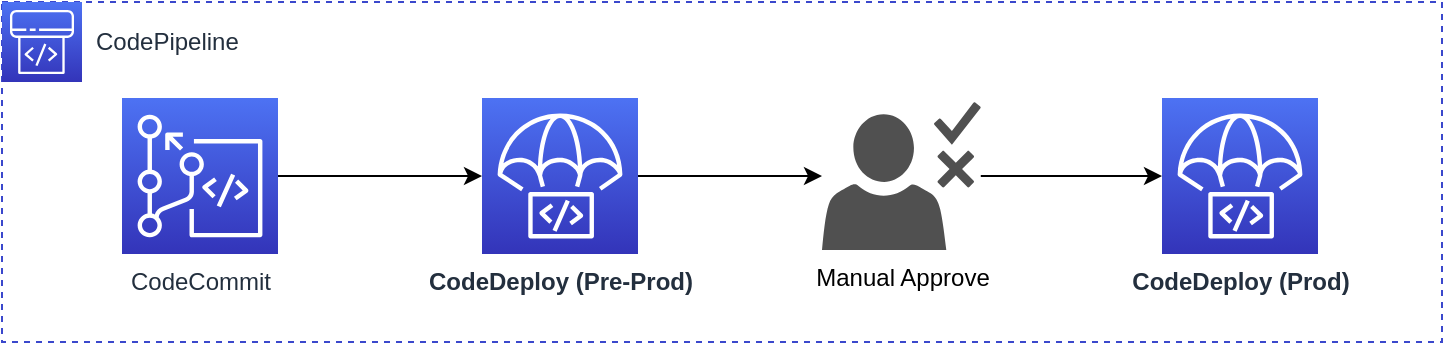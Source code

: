 <mxfile version="21.5.1" type="device">
  <diagram name="Page-1" id="KgE1cDvBtGgeuMMxEC3L">
    <mxGraphModel dx="778" dy="831" grid="1" gridSize="10" guides="1" tooltips="1" connect="1" arrows="1" fold="1" page="1" pageScale="1" pageWidth="827" pageHeight="1169" math="0" shadow="0">
      <root>
        <mxCell id="0" />
        <mxCell id="1" parent="0" />
        <mxCell id="uTawatUxUk_wystbddiD-1" value="" style="rounded=0;whiteSpace=wrap;html=1;fillColor=none;dashed=1;strokeColor=#3b48cc;" vertex="1" parent="1">
          <mxGeometry x="260" y="280" width="720" height="170" as="geometry" />
        </mxCell>
        <mxCell id="uTawatUxUk_wystbddiD-3" value="CodePipeline" style="sketch=0;points=[[0,0,0],[0.25,0,0],[0.5,0,0],[0.75,0,0],[1,0,0],[0,1,0],[0.25,1,0],[0.5,1,0],[0.75,1,0],[1,1,0],[0,0.25,0],[0,0.5,0],[0,0.75,0],[1,0.25,0],[1,0.5,0],[1,0.75,0]];outlineConnect=0;fontColor=#232F3E;gradientColor=#4D72F3;gradientDirection=north;fillColor=#3334B9;strokeColor=#ffffff;dashed=0;verticalLabelPosition=middle;verticalAlign=middle;align=left;html=1;fontSize=12;fontStyle=0;aspect=fixed;shape=mxgraph.aws4.resourceIcon;resIcon=mxgraph.aws4.codepipeline;labelPosition=right;spacingLeft=5;" vertex="1" parent="1">
          <mxGeometry x="260" y="280" width="40" height="40" as="geometry" />
        </mxCell>
        <mxCell id="uTawatUxUk_wystbddiD-13" style="edgeStyle=orthogonalEdgeStyle;rounded=0;orthogonalLoop=1;jettySize=auto;html=1;entryX=0;entryY=0.5;entryDx=0;entryDy=0;entryPerimeter=0;" edge="1" parent="1" source="uTawatUxUk_wystbddiD-6" target="uTawatUxUk_wystbddiD-10">
          <mxGeometry relative="1" as="geometry" />
        </mxCell>
        <mxCell id="uTawatUxUk_wystbddiD-6" value="CodeCommit" style="sketch=0;points=[[0,0,0],[0.25,0,0],[0.5,0,0],[0.75,0,0],[1,0,0],[0,1,0],[0.25,1,0],[0.5,1,0],[0.75,1,0],[1,1,0],[0,0.25,0],[0,0.5,0],[0,0.75,0],[1,0.25,0],[1,0.5,0],[1,0.75,0]];outlineConnect=0;fontColor=#232F3E;gradientColor=#4D72F3;gradientDirection=north;fillColor=#3334B9;strokeColor=#ffffff;dashed=0;verticalLabelPosition=bottom;verticalAlign=top;align=center;html=1;fontSize=12;fontStyle=0;aspect=fixed;shape=mxgraph.aws4.resourceIcon;resIcon=mxgraph.aws4.codecommit;" vertex="1" parent="1">
          <mxGeometry x="320" y="328" width="78" height="78" as="geometry" />
        </mxCell>
        <mxCell id="uTawatUxUk_wystbddiD-14" style="edgeStyle=orthogonalEdgeStyle;rounded=0;orthogonalLoop=1;jettySize=auto;html=1;" edge="1" parent="1" source="uTawatUxUk_wystbddiD-10" target="uTawatUxUk_wystbddiD-12">
          <mxGeometry relative="1" as="geometry" />
        </mxCell>
        <mxCell id="uTawatUxUk_wystbddiD-10" value="CodeDeploy (Pre-Prod)" style="sketch=0;points=[[0,0,0],[0.25,0,0],[0.5,0,0],[0.75,0,0],[1,0,0],[0,1,0],[0.25,1,0],[0.5,1,0],[0.75,1,0],[1,1,0],[0,0.25,0],[0,0.5,0],[0,0.75,0],[1,0.25,0],[1,0.5,0],[1,0.75,0]];outlineConnect=0;fontColor=#232F3E;gradientColor=#4D72F3;gradientDirection=north;fillColor=#3334B9;strokeColor=#ffffff;dashed=0;verticalLabelPosition=bottom;verticalAlign=top;align=center;html=1;fontSize=12;fontStyle=1;aspect=fixed;shape=mxgraph.aws4.resourceIcon;resIcon=mxgraph.aws4.codedeploy;" vertex="1" parent="1">
          <mxGeometry x="500" y="328" width="78" height="78" as="geometry" />
        </mxCell>
        <mxCell id="uTawatUxUk_wystbddiD-11" value="CodeDeploy (Prod)" style="sketch=0;points=[[0,0,0],[0.25,0,0],[0.5,0,0],[0.75,0,0],[1,0,0],[0,1,0],[0.25,1,0],[0.5,1,0],[0.75,1,0],[1,1,0],[0,0.25,0],[0,0.5,0],[0,0.75,0],[1,0.25,0],[1,0.5,0],[1,0.75,0]];outlineConnect=0;fontColor=#232F3E;gradientColor=#4D72F3;gradientDirection=north;fillColor=#3334B9;strokeColor=#ffffff;dashed=0;verticalLabelPosition=bottom;verticalAlign=top;align=center;html=1;fontSize=12;fontStyle=1;aspect=fixed;shape=mxgraph.aws4.resourceIcon;resIcon=mxgraph.aws4.codedeploy;" vertex="1" parent="1">
          <mxGeometry x="840" y="328" width="78" height="78" as="geometry" />
        </mxCell>
        <mxCell id="uTawatUxUk_wystbddiD-15" style="edgeStyle=orthogonalEdgeStyle;rounded=0;orthogonalLoop=1;jettySize=auto;html=1;" edge="1" parent="1" source="uTawatUxUk_wystbddiD-12" target="uTawatUxUk_wystbddiD-11">
          <mxGeometry relative="1" as="geometry" />
        </mxCell>
        <mxCell id="uTawatUxUk_wystbddiD-12" value="Manual Approve" style="sketch=0;pointerEvents=1;shadow=0;dashed=0;html=1;strokeColor=none;fillColor=#505050;labelPosition=center;verticalLabelPosition=bottom;verticalAlign=top;outlineConnect=0;align=center;shape=mxgraph.office.users.approver;" vertex="1" parent="1">
          <mxGeometry x="670" y="330" width="79.39" height="74" as="geometry" />
        </mxCell>
      </root>
    </mxGraphModel>
  </diagram>
</mxfile>

